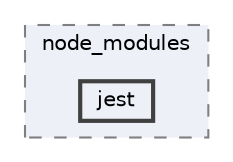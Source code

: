digraph "pkiclassroomrescheduler/src/main/frontend/node_modules/jest"
{
 // LATEX_PDF_SIZE
  bgcolor="transparent";
  edge [fontname=Helvetica,fontsize=10,labelfontname=Helvetica,labelfontsize=10];
  node [fontname=Helvetica,fontsize=10,shape=box,height=0.2,width=0.4];
  compound=true
  subgraph clusterdir_72953eda66ccb3a2722c28e1c3e6c23b {
    graph [ bgcolor="#edf0f7", pencolor="grey50", label="node_modules", fontname=Helvetica,fontsize=10 style="filled,dashed", URL="dir_72953eda66ccb3a2722c28e1c3e6c23b.html",tooltip=""]
  dir_efc4153674a620a4c59ea6ad9bf74557 [label="jest", fillcolor="#edf0f7", color="grey25", style="filled,bold", URL="dir_efc4153674a620a4c59ea6ad9bf74557.html",tooltip=""];
  }
}
